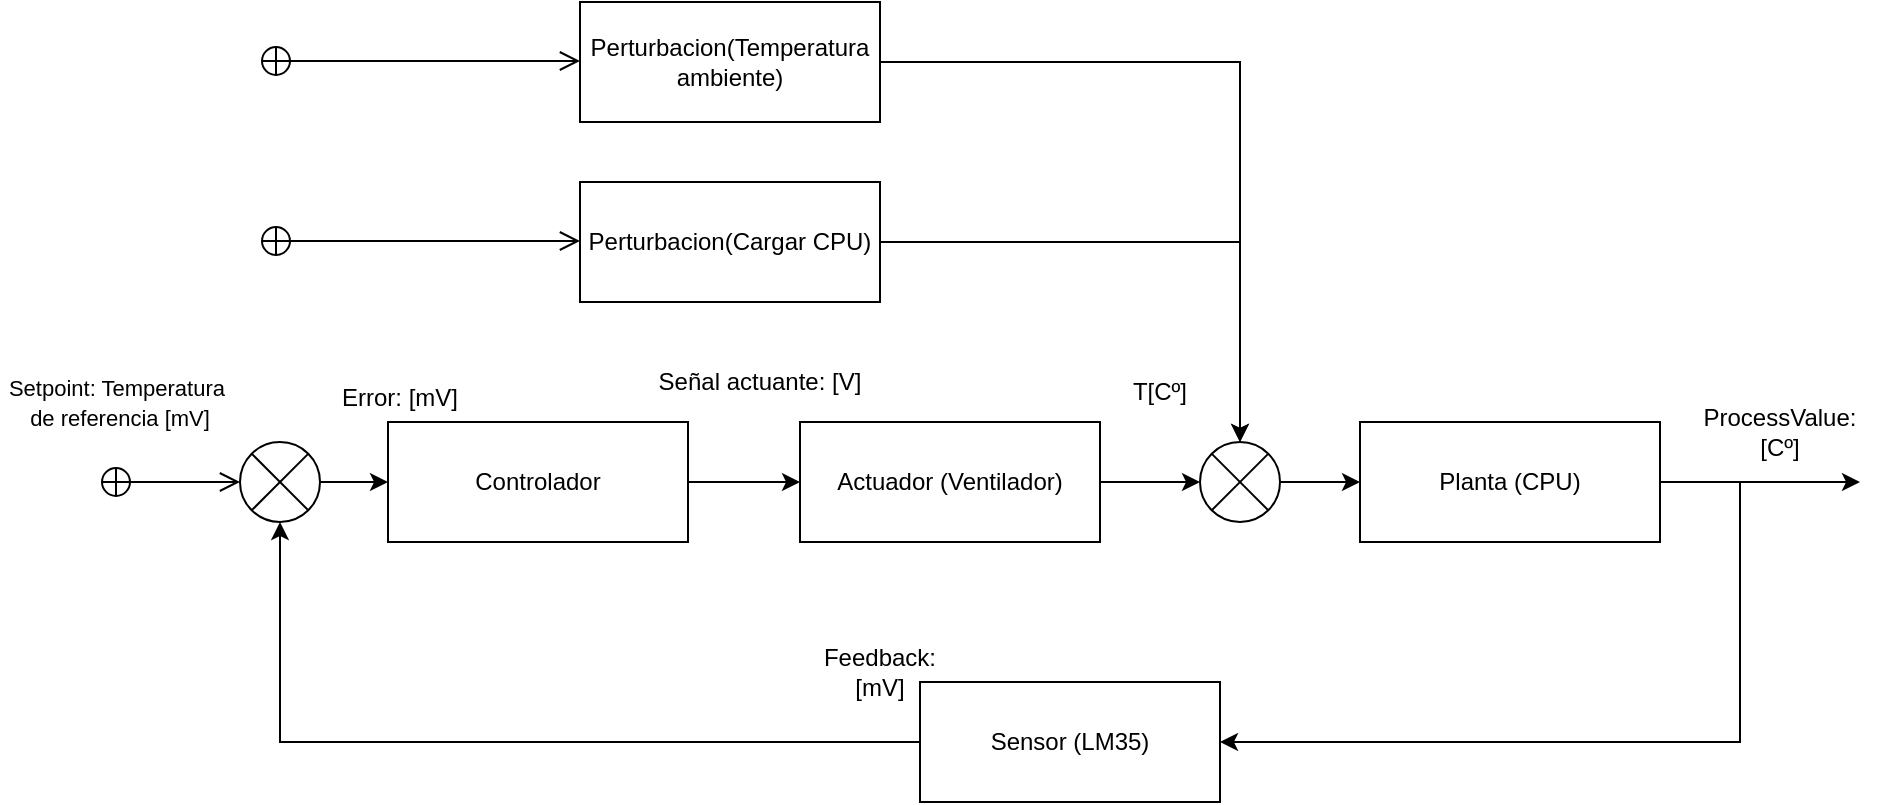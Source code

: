 <mxfile version="25.0.1">
  <diagram name="Página-1" id="rye0wI2Z3Kx7PpGK687J">
    <mxGraphModel dx="1434" dy="772" grid="1" gridSize="10" guides="1" tooltips="1" connect="1" arrows="1" fold="1" page="1" pageScale="1" pageWidth="827" pageHeight="1169" math="0" shadow="0">
      <root>
        <mxCell id="0" />
        <mxCell id="1" parent="0" />
        <mxCell id="44PFGm1HdOzSRHpyrn75-29" style="edgeStyle=orthogonalEdgeStyle;rounded=0;orthogonalLoop=1;jettySize=auto;html=1;entryX=1;entryY=0.5;entryDx=0;entryDy=0;" parent="1" source="44PFGm1HdOzSRHpyrn75-1" target="44PFGm1HdOzSRHpyrn75-2" edge="1">
          <mxGeometry relative="1" as="geometry">
            <Array as="points">
              <mxPoint x="940" y="320" />
              <mxPoint x="940" y="450" />
            </Array>
          </mxGeometry>
        </mxCell>
        <mxCell id="44PFGm1HdOzSRHpyrn75-1" value="Planta (CPU)" style="rounded=0;whiteSpace=wrap;html=1;" parent="1" vertex="1">
          <mxGeometry x="750" y="290" width="150" height="60" as="geometry" />
        </mxCell>
        <mxCell id="44PFGm1HdOzSRHpyrn75-30" style="edgeStyle=orthogonalEdgeStyle;rounded=0;orthogonalLoop=1;jettySize=auto;html=1;entryX=0.5;entryY=1;entryDx=0;entryDy=0;" parent="1" source="44PFGm1HdOzSRHpyrn75-2" target="44PFGm1HdOzSRHpyrn75-10" edge="1">
          <mxGeometry relative="1" as="geometry" />
        </mxCell>
        <mxCell id="44PFGm1HdOzSRHpyrn75-2" value="Sensor (LM35)" style="rounded=0;whiteSpace=wrap;html=1;" parent="1" vertex="1">
          <mxGeometry x="530" y="420" width="150" height="60" as="geometry" />
        </mxCell>
        <mxCell id="44PFGm1HdOzSRHpyrn75-25" value="" style="edgeStyle=orthogonalEdgeStyle;rounded=0;orthogonalLoop=1;jettySize=auto;html=1;" parent="1" source="44PFGm1HdOzSRHpyrn75-4" target="44PFGm1HdOzSRHpyrn75-24" edge="1">
          <mxGeometry relative="1" as="geometry" />
        </mxCell>
        <mxCell id="44PFGm1HdOzSRHpyrn75-4" value="Actuador (Ventilador)" style="rounded=0;whiteSpace=wrap;html=1;" parent="1" vertex="1">
          <mxGeometry x="470" y="290" width="150" height="60" as="geometry" />
        </mxCell>
        <mxCell id="44PFGm1HdOzSRHpyrn75-26" style="edgeStyle=orthogonalEdgeStyle;rounded=0;orthogonalLoop=1;jettySize=auto;html=1;entryX=0.5;entryY=0;entryDx=0;entryDy=0;" parent="1" source="44PFGm1HdOzSRHpyrn75-5" target="44PFGm1HdOzSRHpyrn75-24" edge="1">
          <mxGeometry relative="1" as="geometry" />
        </mxCell>
        <mxCell id="44PFGm1HdOzSRHpyrn75-5" value="Perturbacion(Cargar CPU)" style="rounded=0;whiteSpace=wrap;html=1;" parent="1" vertex="1">
          <mxGeometry x="360" y="170" width="150" height="60" as="geometry" />
        </mxCell>
        <mxCell id="44PFGm1HdOzSRHpyrn75-27" style="edgeStyle=orthogonalEdgeStyle;rounded=0;orthogonalLoop=1;jettySize=auto;html=1;entryX=0.5;entryY=0;entryDx=0;entryDy=0;" parent="1" source="44PFGm1HdOzSRHpyrn75-6" target="44PFGm1HdOzSRHpyrn75-24" edge="1">
          <mxGeometry relative="1" as="geometry">
            <mxPoint x="920" y="180" as="targetPoint" />
          </mxGeometry>
        </mxCell>
        <mxCell id="44PFGm1HdOzSRHpyrn75-6" value="Perturbacion(Temperatura ambiente)" style="rounded=0;whiteSpace=wrap;html=1;" parent="1" vertex="1">
          <mxGeometry x="360" y="80" width="150" height="60" as="geometry" />
        </mxCell>
        <mxCell id="44PFGm1HdOzSRHpyrn75-17" value="" style="edgeStyle=orthogonalEdgeStyle;rounded=0;orthogonalLoop=1;jettySize=auto;html=1;" parent="1" source="44PFGm1HdOzSRHpyrn75-8" target="44PFGm1HdOzSRHpyrn75-4" edge="1">
          <mxGeometry relative="1" as="geometry" />
        </mxCell>
        <mxCell id="44PFGm1HdOzSRHpyrn75-8" value="Controlador" style="rounded=0;whiteSpace=wrap;html=1;" parent="1" vertex="1">
          <mxGeometry x="264" y="290" width="150" height="60" as="geometry" />
        </mxCell>
        <mxCell id="44PFGm1HdOzSRHpyrn75-15" value="" style="edgeStyle=orthogonalEdgeStyle;rounded=0;orthogonalLoop=1;jettySize=auto;html=1;" parent="1" source="44PFGm1HdOzSRHpyrn75-10" target="44PFGm1HdOzSRHpyrn75-8" edge="1">
          <mxGeometry relative="1" as="geometry" />
        </mxCell>
        <mxCell id="44PFGm1HdOzSRHpyrn75-10" value="" style="shape=sumEllipse;perimeter=ellipsePerimeter;whiteSpace=wrap;html=1;backgroundOutline=1;" parent="1" vertex="1">
          <mxGeometry x="190" y="300" width="40" height="40" as="geometry" />
        </mxCell>
        <mxCell id="44PFGm1HdOzSRHpyrn75-11" value="" style="endArrow=open;startArrow=circlePlus;endFill=0;startFill=0;endSize=8;html=1;rounded=0;" parent="1" edge="1">
          <mxGeometry width="160" relative="1" as="geometry">
            <mxPoint x="120" y="320" as="sourcePoint" />
            <mxPoint x="190" y="320" as="targetPoint" />
          </mxGeometry>
        </mxCell>
        <mxCell id="44PFGm1HdOzSRHpyrn75-13" value="&lt;span style=&quot;font-size: 11px; text-wrap-mode: nowrap; background-color: rgb(255, 255, 255);&quot;&gt;Setpoint: Temperatura&amp;nbsp;&lt;/span&gt;&lt;div&gt;&lt;span style=&quot;font-size: 11px; text-wrap-mode: nowrap; background-color: rgb(255, 255, 255);&quot;&gt;de referencia [mV]&lt;/span&gt;&lt;/div&gt;" style="text;html=1;align=center;verticalAlign=middle;whiteSpace=wrap;rounded=0;" parent="1" vertex="1">
          <mxGeometry x="70" y="250" width="120" height="60" as="geometry" />
        </mxCell>
        <mxCell id="44PFGm1HdOzSRHpyrn75-16" value="Error: [mV]" style="text;html=1;align=center;verticalAlign=middle;whiteSpace=wrap;rounded=0;" parent="1" vertex="1">
          <mxGeometry x="220" y="265" width="100" height="25" as="geometry" />
        </mxCell>
        <mxCell id="44PFGm1HdOzSRHpyrn75-18" value="Señal actuante: [V]" style="text;html=1;align=center;verticalAlign=middle;whiteSpace=wrap;rounded=0;" parent="1" vertex="1">
          <mxGeometry x="390" y="250" width="120" height="40" as="geometry" />
        </mxCell>
        <mxCell id="44PFGm1HdOzSRHpyrn75-20" value="" style="endArrow=open;startArrow=circlePlus;endFill=0;startFill=0;endSize=8;html=1;rounded=0;" parent="1" edge="1">
          <mxGeometry width="160" relative="1" as="geometry">
            <mxPoint x="200" y="109.5" as="sourcePoint" />
            <mxPoint x="360" y="109.5" as="targetPoint" />
          </mxGeometry>
        </mxCell>
        <mxCell id="44PFGm1HdOzSRHpyrn75-21" value="" style="endArrow=open;startArrow=circlePlus;endFill=0;startFill=0;endSize=8;html=1;rounded=0;" parent="1" edge="1">
          <mxGeometry width="160" relative="1" as="geometry">
            <mxPoint x="200" y="199.5" as="sourcePoint" />
            <mxPoint x="360" y="199.5" as="targetPoint" />
          </mxGeometry>
        </mxCell>
        <mxCell id="44PFGm1HdOzSRHpyrn75-28" value="" style="edgeStyle=orthogonalEdgeStyle;rounded=0;orthogonalLoop=1;jettySize=auto;html=1;" parent="1" source="44PFGm1HdOzSRHpyrn75-24" target="44PFGm1HdOzSRHpyrn75-1" edge="1">
          <mxGeometry relative="1" as="geometry" />
        </mxCell>
        <mxCell id="44PFGm1HdOzSRHpyrn75-24" value="" style="shape=sumEllipse;perimeter=ellipsePerimeter;whiteSpace=wrap;html=1;backgroundOutline=1;" parent="1" vertex="1">
          <mxGeometry x="670" y="300" width="40" height="40" as="geometry" />
        </mxCell>
        <mxCell id="44PFGm1HdOzSRHpyrn75-31" value="ProcessValue: [Cº]" style="text;html=1;align=center;verticalAlign=middle;whiteSpace=wrap;rounded=0;" parent="1" vertex="1">
          <mxGeometry x="910" y="280" width="100" height="30" as="geometry" />
        </mxCell>
        <mxCell id="44PFGm1HdOzSRHpyrn75-32" value="Feedback: [mV]" style="text;html=1;align=center;verticalAlign=middle;whiteSpace=wrap;rounded=0;" parent="1" vertex="1">
          <mxGeometry x="480" y="400" width="60" height="30" as="geometry" />
        </mxCell>
        <mxCell id="z5uAuniFEoU2Q4568Ikx-1" value="T[Cº]" style="text;html=1;align=center;verticalAlign=middle;whiteSpace=wrap;rounded=0;" vertex="1" parent="1">
          <mxGeometry x="620" y="260" width="60" height="30" as="geometry" />
        </mxCell>
        <mxCell id="z5uAuniFEoU2Q4568Ikx-2" value="" style="endArrow=classic;html=1;rounded=0;" edge="1" parent="1">
          <mxGeometry width="50" height="50" relative="1" as="geometry">
            <mxPoint x="940" y="320" as="sourcePoint" />
            <mxPoint x="1000" y="320" as="targetPoint" />
          </mxGeometry>
        </mxCell>
      </root>
    </mxGraphModel>
  </diagram>
</mxfile>
